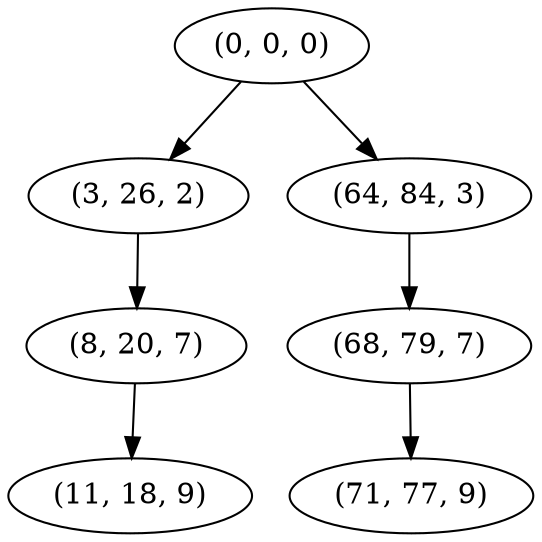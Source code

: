 digraph tree {
    "(0, 0, 0)";
    "(3, 26, 2)";
    "(8, 20, 7)";
    "(11, 18, 9)";
    "(64, 84, 3)";
    "(68, 79, 7)";
    "(71, 77, 9)";
    "(0, 0, 0)" -> "(3, 26, 2)";
    "(0, 0, 0)" -> "(64, 84, 3)";
    "(3, 26, 2)" -> "(8, 20, 7)";
    "(8, 20, 7)" -> "(11, 18, 9)";
    "(64, 84, 3)" -> "(68, 79, 7)";
    "(68, 79, 7)" -> "(71, 77, 9)";
}
